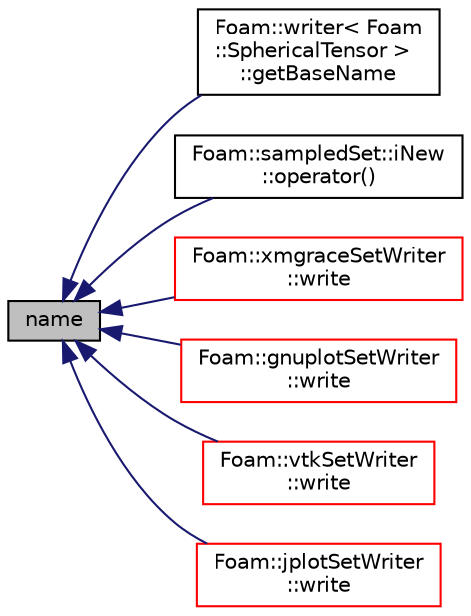 digraph "name"
{
  bgcolor="transparent";
  edge [fontname="Helvetica",fontsize="10",labelfontname="Helvetica",labelfontsize="10"];
  node [fontname="Helvetica",fontsize="10",shape=record];
  rankdir="LR";
  Node6 [label="name",height=0.2,width=0.4,color="black", fillcolor="grey75", style="filled", fontcolor="black"];
  Node6 -> Node7 [dir="back",color="midnightblue",fontsize="10",style="solid",fontname="Helvetica"];
  Node7 [label="Foam::writer\< Foam\l::SphericalTensor \>\l::getBaseName",height=0.2,width=0.4,color="black",URL="$a22641.html#a742dcf0b9eb5b998ea8e1f7f68427f1a",tooltip="Generates filename from coordSet and sampled fields. "];
  Node6 -> Node8 [dir="back",color="midnightblue",fontsize="10",style="solid",fontname="Helvetica"];
  Node8 [label="Foam::sampledSet::iNew\l::operator()",height=0.2,width=0.4,color="black",URL="$a30593.html#a3f6c9b2bdc7d7ff1521e9d459c261391"];
  Node6 -> Node9 [dir="back",color="midnightblue",fontsize="10",style="solid",fontname="Helvetica"];
  Node9 [label="Foam::xmgraceSetWriter\l::write",height=0.2,width=0.4,color="red",URL="$a22645.html#ae25e717f0b4f16f583638020a1a090ec",tooltip="General entry point for writing. "];
  Node6 -> Node12 [dir="back",color="midnightblue",fontsize="10",style="solid",fontname="Helvetica"];
  Node12 [label="Foam::gnuplotSetWriter\l::write",height=0.2,width=0.4,color="red",URL="$a22625.html#ae25e717f0b4f16f583638020a1a090ec",tooltip="General entry point for writing. "];
  Node6 -> Node15 [dir="back",color="midnightblue",fontsize="10",style="solid",fontname="Helvetica"];
  Node15 [label="Foam::vtkSetWriter\l::write",height=0.2,width=0.4,color="red",URL="$a22637.html#ae25e717f0b4f16f583638020a1a090ec",tooltip="General entry point for writing. "];
  Node6 -> Node18 [dir="back",color="midnightblue",fontsize="10",style="solid",fontname="Helvetica"];
  Node18 [label="Foam::jplotSetWriter\l::write",height=0.2,width=0.4,color="red",URL="$a22629.html#ae25e717f0b4f16f583638020a1a090ec",tooltip="General entry point for writing. "];
}
